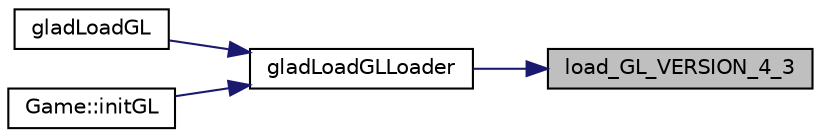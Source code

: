 digraph "load_GL_VERSION_4_3"
{
 // LATEX_PDF_SIZE
  edge [fontname="Helvetica",fontsize="10",labelfontname="Helvetica",labelfontsize="10"];
  node [fontname="Helvetica",fontsize="10",shape=record];
  rankdir="RL";
  Node1 [label="load_GL_VERSION_4_3",height=0.2,width=0.4,color="black", fillcolor="grey75", style="filled", fontcolor="black",tooltip=" "];
  Node1 -> Node2 [dir="back",color="midnightblue",fontsize="10",style="solid"];
  Node2 [label="gladLoadGLLoader",height=0.2,width=0.4,color="black", fillcolor="white", style="filled",URL="$glad_8c.html#af70e4674f75bd3bbfedf7979607c65ef",tooltip=" "];
  Node2 -> Node3 [dir="back",color="midnightblue",fontsize="10",style="solid"];
  Node3 [label="gladLoadGL",height=0.2,width=0.4,color="black", fillcolor="white", style="filled",URL="$glad_8c.html#a137453294a2756a898902ef399b3d437",tooltip=" "];
  Node2 -> Node4 [dir="back",color="midnightblue",fontsize="10",style="solid"];
  Node4 [label="Game::initGL",height=0.2,width=0.4,color="black", fillcolor="white", style="filled",URL="$structGame.html#a6a9380646c673c0e0371b35c148adc02",tooltip=" "];
}
